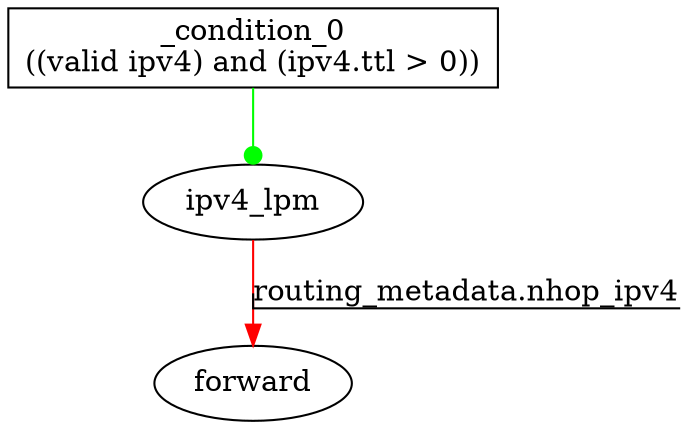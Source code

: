 digraph ingress {
_condition_0 [shape=box label="_condition_0\n((valid ipv4) and (ipv4.ttl > 0))"];
ipv4_lpm -> forward [color=red label="routing_metadata.nhop_ipv4" decorate=true];
_condition_0 -> ipv4_lpm [color=green label="" decorate=true arrowhead = dot];
}
